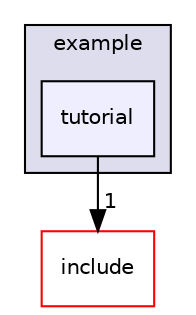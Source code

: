 digraph "build/vendor/rapidjson/src/rapidjson/example/tutorial" {
  compound=true
  node [ fontsize="10", fontname="Helvetica"];
  edge [ labelfontsize="10", labelfontname="Helvetica"];
  subgraph clusterdir_814f8d0b58d2cbbb7a64b29875efd4d1 {
    graph [ bgcolor="#ddddee", pencolor="black", label="example" fontname="Helvetica", fontsize="10", URL="dir_814f8d0b58d2cbbb7a64b29875efd4d1.html"]
  dir_4b015a1f0c5221084e9d08cae39bfff2 [shape=box, label="tutorial", style="filled", fillcolor="#eeeeff", pencolor="black", URL="dir_4b015a1f0c5221084e9d08cae39bfff2.html"];
  }
  dir_13cda55ee060365935dd1d37eaa22914 [shape=box label="include" fillcolor="white" style="filled" color="red" URL="dir_13cda55ee060365935dd1d37eaa22914.html"];
  dir_4b015a1f0c5221084e9d08cae39bfff2->dir_13cda55ee060365935dd1d37eaa22914 [headlabel="1", labeldistance=1.5 headhref="dir_000023_000024.html"];
}
